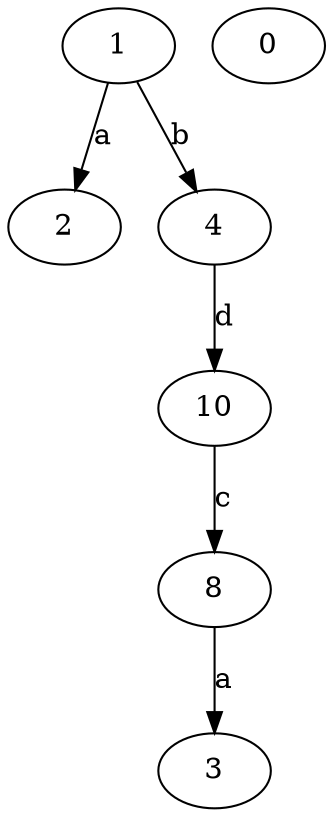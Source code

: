 strict digraph  {
2;
0;
3;
4;
1;
8;
10;
4 -> 10  [label=d];
1 -> 2  [label=a];
1 -> 4  [label=b];
8 -> 3  [label=a];
10 -> 8  [label=c];
}
